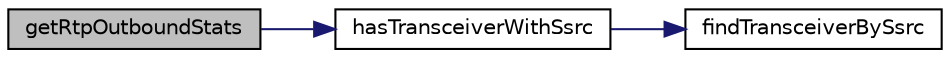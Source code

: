 digraph "getRtpOutboundStats"
{
 // LATEX_PDF_SIZE
  edge [fontname="Helvetica",fontsize="10",labelfontname="Helvetica",labelfontsize="10"];
  node [fontname="Helvetica",fontsize="10",shape=record];
  rankdir="LR";
  Node1 [label="getRtpOutboundStats",height=0.2,width=0.4,color="black", fillcolor="grey75", style="filled", fontcolor="black",tooltip="Get RTP outbound stats."];
  Node1 -> Node2 [color="midnightblue",fontsize="10",style="solid",fontname="Helvetica"];
  Node2 [label="hasTransceiverWithSsrc",height=0.2,width=0.4,color="black", fillcolor="white", style="filled",URL="$Rtp_8c.html#a3f98236c016e0072d6ef135477ffa895",tooltip=" "];
  Node2 -> Node3 [color="midnightblue",fontsize="10",style="solid",fontname="Helvetica"];
  Node3 [label="findTransceiverBySsrc",height=0.2,width=0.4,color="black", fillcolor="white", style="filled",URL="$Rtp_8c.html#a353c7c84b9f9a6ab29730620fa04c87d",tooltip=" "];
}
